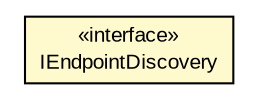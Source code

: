 #!/usr/local/bin/dot
#
# Class diagram 
# Generated by UMLGraph version R5_6-24-gf6e263 (http://www.umlgraph.org/)
#

digraph G {
	edge [fontname="arial",fontsize=10,labelfontname="arial",labelfontsize=10];
	node [fontname="arial",fontsize=10,shape=plaintext];
	nodesep=0.25;
	ranksep=0.5;
	// org.miloss.fgsms.plugins.agents.IEndpointDiscovery
	c255751 [label=<<table title="org.miloss.fgsms.plugins.agents.IEndpointDiscovery" border="0" cellborder="1" cellspacing="0" cellpadding="2" port="p" bgcolor="lemonChiffon" href="./IEndpointDiscovery.html">
		<tr><td><table border="0" cellspacing="0" cellpadding="1">
<tr><td align="center" balign="center"> &#171;interface&#187; </td></tr>
<tr><td align="center" balign="center"> IEndpointDiscovery </td></tr>
		</table></td></tr>
		</table>>, URL="./IEndpointDiscovery.html", fontname="arial", fontcolor="black", fontsize=10.0];
}

